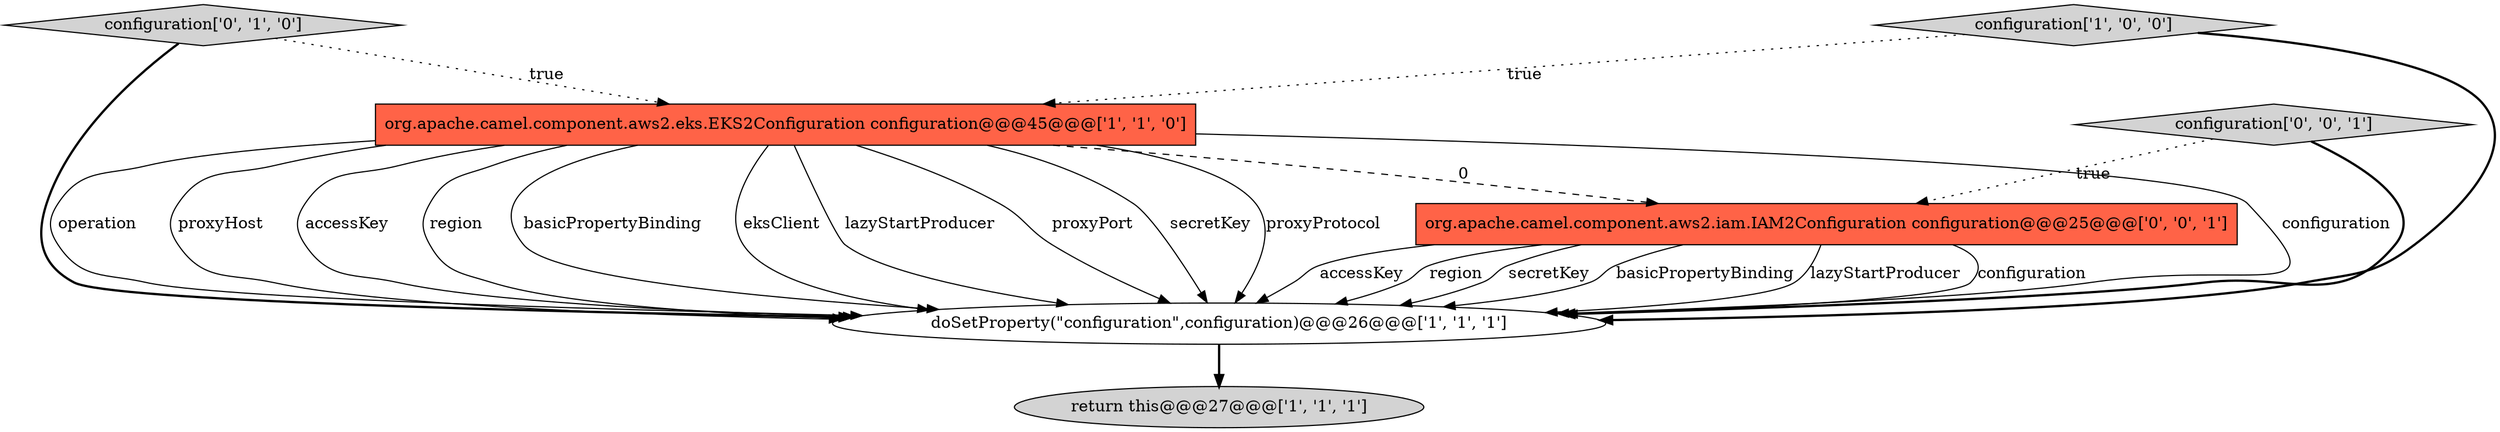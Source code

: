 digraph {
4 [style = filled, label = "configuration['0', '1', '0']", fillcolor = lightgray, shape = diamond image = "AAA0AAABBB2BBB"];
3 [style = filled, label = "org.apache.camel.component.aws2.eks.EKS2Configuration configuration@@@45@@@['1', '1', '0']", fillcolor = tomato, shape = box image = "AAA0AAABBB1BBB"];
6 [style = filled, label = "org.apache.camel.component.aws2.iam.IAM2Configuration configuration@@@25@@@['0', '0', '1']", fillcolor = tomato, shape = box image = "AAA0AAABBB3BBB"];
2 [style = filled, label = "configuration['1', '0', '0']", fillcolor = lightgray, shape = diamond image = "AAA0AAABBB1BBB"];
0 [style = filled, label = "return this@@@27@@@['1', '1', '1']", fillcolor = lightgray, shape = ellipse image = "AAA0AAABBB1BBB"];
5 [style = filled, label = "configuration['0', '0', '1']", fillcolor = lightgray, shape = diamond image = "AAA0AAABBB3BBB"];
1 [style = filled, label = "doSetProperty(\"configuration\",configuration)@@@26@@@['1', '1', '1']", fillcolor = white, shape = ellipse image = "AAA0AAABBB1BBB"];
2->3 [style = dotted, label="true"];
3->1 [style = solid, label="proxyPort"];
3->6 [style = dashed, label="0"];
3->1 [style = solid, label="secretKey"];
2->1 [style = bold, label=""];
6->1 [style = solid, label="configuration"];
3->1 [style = solid, label="proxyProtocol"];
5->6 [style = dotted, label="true"];
3->1 [style = solid, label="configuration"];
6->1 [style = solid, label="accessKey"];
1->0 [style = bold, label=""];
3->1 [style = solid, label="operation"];
3->1 [style = solid, label="proxyHost"];
6->1 [style = solid, label="region"];
6->1 [style = solid, label="secretKey"];
3->1 [style = solid, label="accessKey"];
5->1 [style = bold, label=""];
3->1 [style = solid, label="region"];
4->3 [style = dotted, label="true"];
3->1 [style = solid, label="basicPropertyBinding"];
6->1 [style = solid, label="basicPropertyBinding"];
6->1 [style = solid, label="lazyStartProducer"];
3->1 [style = solid, label="eksClient"];
4->1 [style = bold, label=""];
3->1 [style = solid, label="lazyStartProducer"];
}
